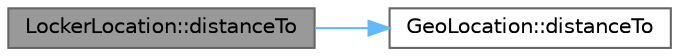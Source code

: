digraph "LockerLocation::distanceTo"
{
 // INTERACTIVE_SVG=YES
 // LATEX_PDF_SIZE
  bgcolor="transparent";
  edge [fontname=Helvetica,fontsize=10,labelfontname=Helvetica,labelfontsize=10];
  node [fontname=Helvetica,fontsize=10,shape=box,height=0.2,width=0.4];
  rankdir="LR";
  Node1 [label="LockerLocation::distanceTo",height=0.2,width=0.4,color="gray40", fillcolor="grey60", style="filled", fontcolor="black",tooltip=" "];
  Node1 -> Node2 [color="steelblue1",style="solid"];
  Node2 [label="GeoLocation::distanceTo",height=0.2,width=0.4,color="grey40", fillcolor="white", style="filled",URL="$structGeoLocation.html#a97fce896e8b4ebc588e73c97ec2cb4ab",tooltip=" "];
}
